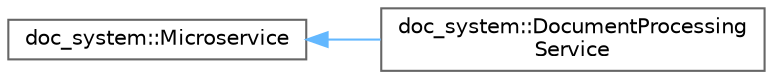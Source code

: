 digraph "Graphical Class Hierarchy"
{
 // INTERACTIVE_SVG=YES
 // LATEX_PDF_SIZE
  bgcolor="transparent";
  edge [fontname=Helvetica,fontsize=10,labelfontname=Helvetica,labelfontsize=10];
  node [fontname=Helvetica,fontsize=10,shape=box,height=0.2,width=0.4];
  rankdir="LR";
  Node0 [id="Node000000",label="doc_system::Microservice",height=0.2,width=0.4,color="grey40", fillcolor="white", style="filled",URL="$classdoc__system_1_1_microservice.html",tooltip=" "];
  Node0 -> Node1 [id="edge23_Node000000_Node000001",dir="back",color="steelblue1",style="solid",tooltip=" "];
  Node1 [id="Node000001",label="doc_system::DocumentProcessing\lService",height=0.2,width=0.4,color="grey40", fillcolor="white", style="filled",URL="$classdoc__system_1_1_document_processing_service.html",tooltip=" "];
}
